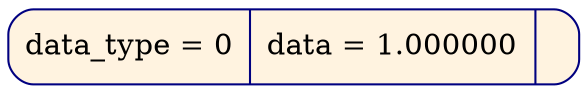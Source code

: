 digraph
{
node [shape = Mrecord, color  = "navy", style = "filled"];
node0x604000000110[label = " data_type = 0 | data = 1.000000 | ", fillcolor = "#fff3e0", rank = 0];
}
